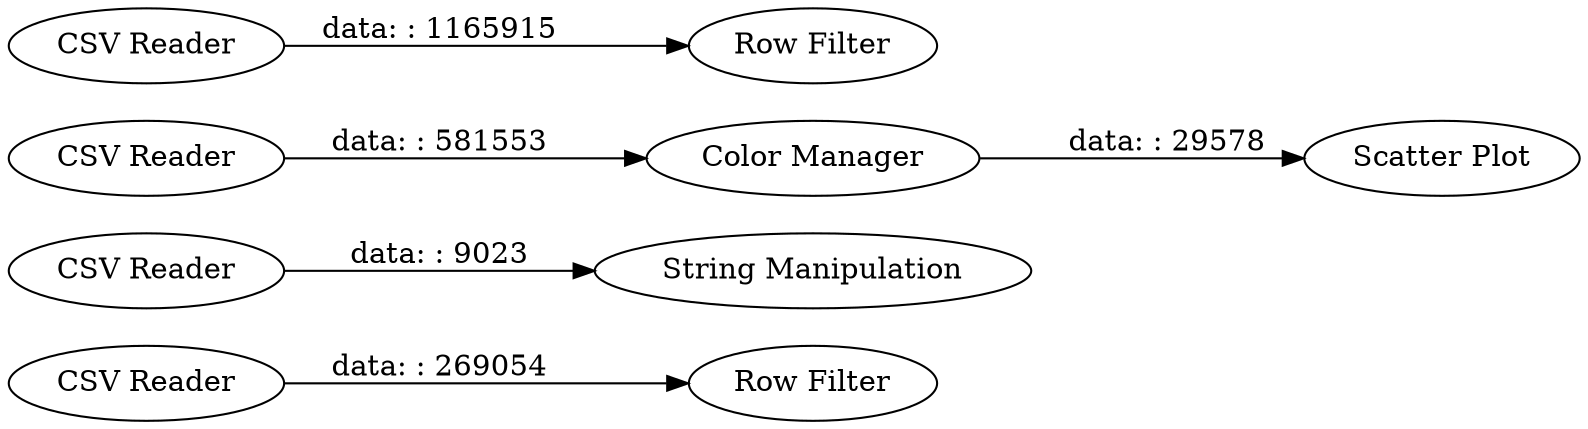 digraph {
	"842361900280200771_5" [label="Row Filter"]
	"842361900280200771_2" [label="CSV Reader"]
	"842361900280200771_1" [label="CSV Reader"]
	"842361900280200771_7" [label="Scatter Plot"]
	"842361900280200771_8" [label="Row Filter"]
	"842361900280200771_6" [label="Color Manager"]
	"842361900280200771_9" [label="String Manipulation"]
	"842361900280200771_4" [label="CSV Reader"]
	"842361900280200771_3" [label="CSV Reader"]
	"842361900280200771_4" -> "842361900280200771_8" [label="data: : 1165915"]
	"842361900280200771_1" -> "842361900280200771_5" [label="data: : 269054"]
	"842361900280200771_3" -> "842361900280200771_6" [label="data: : 581553"]
	"842361900280200771_2" -> "842361900280200771_9" [label="data: : 9023"]
	"842361900280200771_6" -> "842361900280200771_7" [label="data: : 29578"]
	rankdir=LR
}
